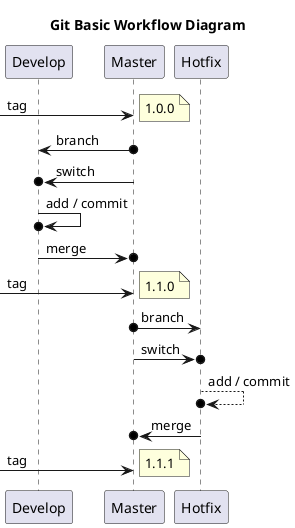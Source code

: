 @startuml
title "Git Basic Workflow Diagram"

participant Develop
participant Master
participant Hotfix

[-> Master:tag
note right: 1.0.0

Master  o-> Develop  : branch
Master  ->o Develop  : switch
Develop ->o Develop  : add / commit
Develop ->o Master   : merge
[-> Master: tag
note right: 1.1.0

Master o-> Hotfix   : branch
Master ->o Hotfix   : switch
Hotfix -->o Hotfix  : add / commit
Hotfix ->o Master   : merge
[-> Master: tag
note right: 1.1.1

@enduml